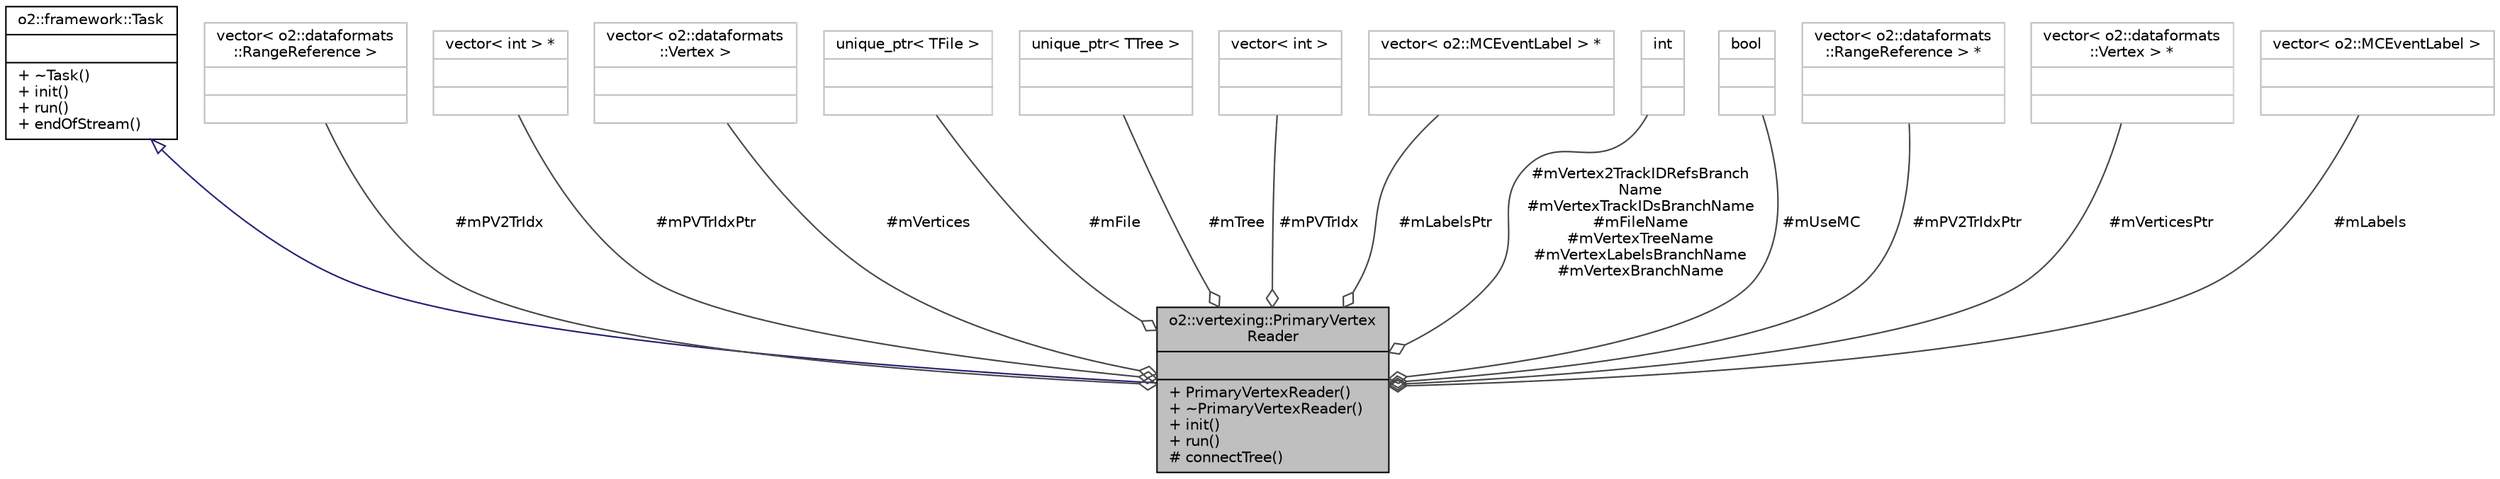 digraph "o2::vertexing::PrimaryVertexReader"
{
 // INTERACTIVE_SVG=YES
  bgcolor="transparent";
  edge [fontname="Helvetica",fontsize="10",labelfontname="Helvetica",labelfontsize="10"];
  node [fontname="Helvetica",fontsize="10",shape=record];
  Node2 [label="{o2::vertexing::PrimaryVertex\lReader\n||+ PrimaryVertexReader()\l+ ~PrimaryVertexReader()\l+ init()\l+ run()\l# connectTree()\l}",height=0.2,width=0.4,color="black", fillcolor="grey75", style="filled", fontcolor="black"];
  Node3 -> Node2 [dir="back",color="midnightblue",fontsize="10",style="solid",arrowtail="onormal",fontname="Helvetica"];
  Node3 [label="{o2::framework::Task\n||+ ~Task()\l+ init()\l+ run()\l+ endOfStream()\l}",height=0.2,width=0.4,color="black",URL="$de/dac/classo2_1_1framework_1_1Task.html"];
  Node4 -> Node2 [color="grey25",fontsize="10",style="solid",label=" #mPV2TrIdx" ,arrowhead="odiamond",fontname="Helvetica"];
  Node4 [label="{vector\< o2::dataformats\l::RangeReference \>\n||}",height=0.2,width=0.4,color="grey75"];
  Node5 -> Node2 [color="grey25",fontsize="10",style="solid",label=" #mPVTrIdxPtr" ,arrowhead="odiamond",fontname="Helvetica"];
  Node5 [label="{vector\< int \> *\n||}",height=0.2,width=0.4,color="grey75"];
  Node6 -> Node2 [color="grey25",fontsize="10",style="solid",label=" #mVertices" ,arrowhead="odiamond",fontname="Helvetica"];
  Node6 [label="{vector\< o2::dataformats\l::Vertex \>\n||}",height=0.2,width=0.4,color="grey75"];
  Node7 -> Node2 [color="grey25",fontsize="10",style="solid",label=" #mFile" ,arrowhead="odiamond",fontname="Helvetica"];
  Node7 [label="{unique_ptr\< TFile \>\n||}",height=0.2,width=0.4,color="grey75"];
  Node8 -> Node2 [color="grey25",fontsize="10",style="solid",label=" #mTree" ,arrowhead="odiamond",fontname="Helvetica"];
  Node8 [label="{unique_ptr\< TTree \>\n||}",height=0.2,width=0.4,color="grey75"];
  Node9 -> Node2 [color="grey25",fontsize="10",style="solid",label=" #mPVTrIdx" ,arrowhead="odiamond",fontname="Helvetica"];
  Node9 [label="{vector\< int \>\n||}",height=0.2,width=0.4,color="grey75"];
  Node10 -> Node2 [color="grey25",fontsize="10",style="solid",label=" #mLabelsPtr" ,arrowhead="odiamond",fontname="Helvetica"];
  Node10 [label="{vector\< o2::MCEventLabel \> *\n||}",height=0.2,width=0.4,color="grey75"];
  Node11 -> Node2 [color="grey25",fontsize="10",style="solid",label=" #mVertex2TrackIDRefsBranch\lName\n#mVertexTrackIDsBranchName\n#mFileName\n#mVertexTreeName\n#mVertexLabelsBranchName\n#mVertexBranchName" ,arrowhead="odiamond",fontname="Helvetica"];
  Node11 [label="{int\n||}",height=0.2,width=0.4,color="grey75"];
  Node12 -> Node2 [color="grey25",fontsize="10",style="solid",label=" #mUseMC" ,arrowhead="odiamond",fontname="Helvetica"];
  Node12 [label="{bool\n||}",height=0.2,width=0.4,color="grey75"];
  Node13 -> Node2 [color="grey25",fontsize="10",style="solid",label=" #mPV2TrIdxPtr" ,arrowhead="odiamond",fontname="Helvetica"];
  Node13 [label="{vector\< o2::dataformats\l::RangeReference \> *\n||}",height=0.2,width=0.4,color="grey75"];
  Node14 -> Node2 [color="grey25",fontsize="10",style="solid",label=" #mVerticesPtr" ,arrowhead="odiamond",fontname="Helvetica"];
  Node14 [label="{vector\< o2::dataformats\l::Vertex \> *\n||}",height=0.2,width=0.4,color="grey75"];
  Node15 -> Node2 [color="grey25",fontsize="10",style="solid",label=" #mLabels" ,arrowhead="odiamond",fontname="Helvetica"];
  Node15 [label="{vector\< o2::MCEventLabel \>\n||}",height=0.2,width=0.4,color="grey75"];
}
